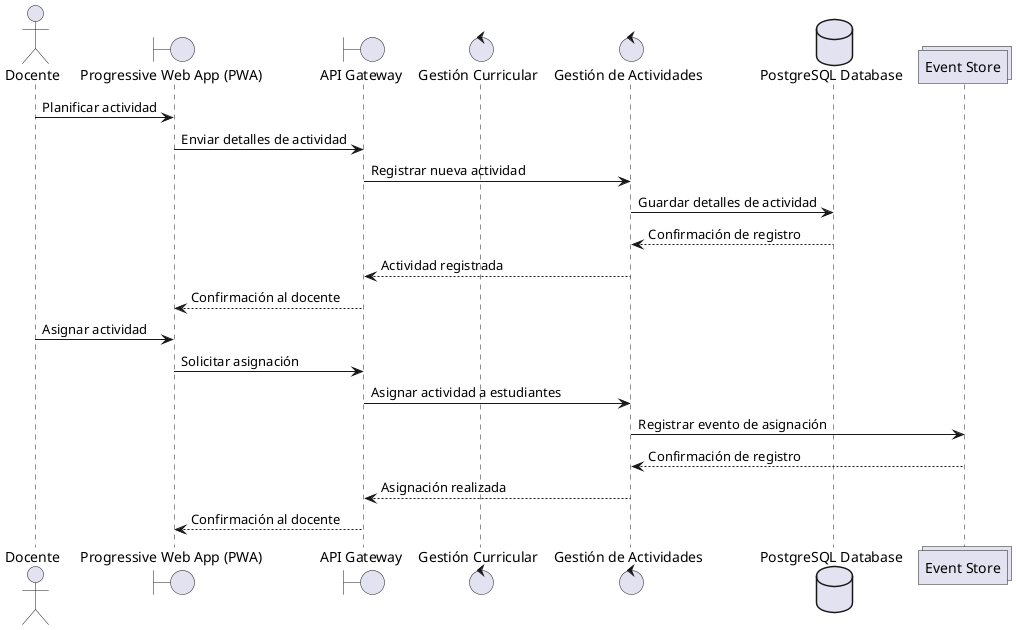@startuml
actor "Docente" as D
boundary "Progressive Web App (PWA)" as PWA
boundary "API Gateway" as APIGW
control "Gestión Curricular" as GestionCurricular
control "Gestión de Actividades" as GestionActividades
database "PostgreSQL Database" as PostgreSQL
collections "Event Store" as EventStore

D -> PWA: Planificar actividad
PWA -> APIGW: Enviar detalles de actividad
APIGW -> GestionActividades: Registrar nueva actividad
GestionActividades -> PostgreSQL: Guardar detalles de actividad
PostgreSQL --> GestionActividades: Confirmación de registro
GestionActividades --> APIGW: Actividad registrada
APIGW --> PWA: Confirmación al docente

D -> PWA: Asignar actividad
PWA -> APIGW: Solicitar asignación
APIGW -> GestionActividades: Asignar actividad a estudiantes
GestionActividades -> EventStore: Registrar evento de asignación
EventStore --> GestionActividades: Confirmación de registro
GestionActividades --> APIGW: Asignación realizada
APIGW --> PWA: Confirmación al docente
@enduml
